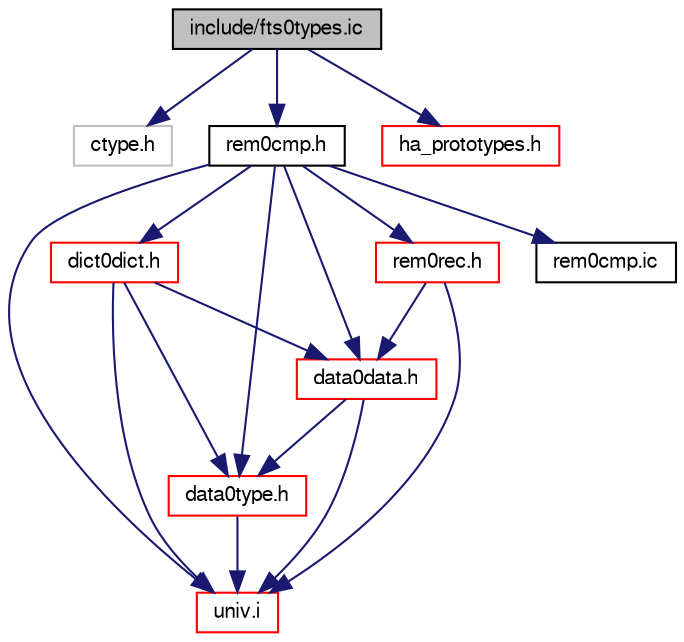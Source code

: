 digraph "include/fts0types.ic"
{
  bgcolor="transparent";
  edge [fontname="FreeSans",fontsize="10",labelfontname="FreeSans",labelfontsize="10"];
  node [fontname="FreeSans",fontsize="10",shape=record];
  Node1 [label="include/fts0types.ic",height=0.2,width=0.4,color="black", fillcolor="grey75", style="filled" fontcolor="black"];
  Node1 -> Node2 [color="midnightblue",fontsize="10",style="solid",fontname="FreeSans"];
  Node2 [label="ctype.h",height=0.2,width=0.4,color="grey75"];
  Node1 -> Node3 [color="midnightblue",fontsize="10",style="solid",fontname="FreeSans"];
  Node3 [label="rem0cmp.h",height=0.2,width=0.4,color="black",URL="$rem0cmp_8h.html"];
  Node3 -> Node4 [color="midnightblue",fontsize="10",style="solid",fontname="FreeSans"];
  Node4 [label="univ.i",height=0.2,width=0.4,color="red",URL="$univ_8i.html"];
  Node3 -> Node5 [color="midnightblue",fontsize="10",style="solid",fontname="FreeSans"];
  Node5 [label="data0data.h",height=0.2,width=0.4,color="red",URL="$data0data_8h.html"];
  Node5 -> Node4 [color="midnightblue",fontsize="10",style="solid",fontname="FreeSans"];
  Node5 -> Node6 [color="midnightblue",fontsize="10",style="solid",fontname="FreeSans"];
  Node6 [label="data0type.h",height=0.2,width=0.4,color="red",URL="$data0type_8h.html"];
  Node6 -> Node4 [color="midnightblue",fontsize="10",style="solid",fontname="FreeSans"];
  Node3 -> Node6 [color="midnightblue",fontsize="10",style="solid",fontname="FreeSans"];
  Node3 -> Node7 [color="midnightblue",fontsize="10",style="solid",fontname="FreeSans"];
  Node7 [label="dict0dict.h",height=0.2,width=0.4,color="red",URL="$dict0dict_8h.html"];
  Node7 -> Node4 [color="midnightblue",fontsize="10",style="solid",fontname="FreeSans"];
  Node7 -> Node6 [color="midnightblue",fontsize="10",style="solid",fontname="FreeSans"];
  Node7 -> Node5 [color="midnightblue",fontsize="10",style="solid",fontname="FreeSans"];
  Node3 -> Node8 [color="midnightblue",fontsize="10",style="solid",fontname="FreeSans"];
  Node8 [label="rem0rec.h",height=0.2,width=0.4,color="red",URL="$rem0rec_8h.html"];
  Node8 -> Node4 [color="midnightblue",fontsize="10",style="solid",fontname="FreeSans"];
  Node8 -> Node5 [color="midnightblue",fontsize="10",style="solid",fontname="FreeSans"];
  Node3 -> Node9 [color="midnightblue",fontsize="10",style="solid",fontname="FreeSans"];
  Node9 [label="rem0cmp.ic",height=0.2,width=0.4,color="black",URL="$rem0cmp_8ic.html"];
  Node1 -> Node10 [color="midnightblue",fontsize="10",style="solid",fontname="FreeSans"];
  Node10 [label="ha_prototypes.h",height=0.2,width=0.4,color="red",URL="$ha__prototypes_8h.html"];
}
